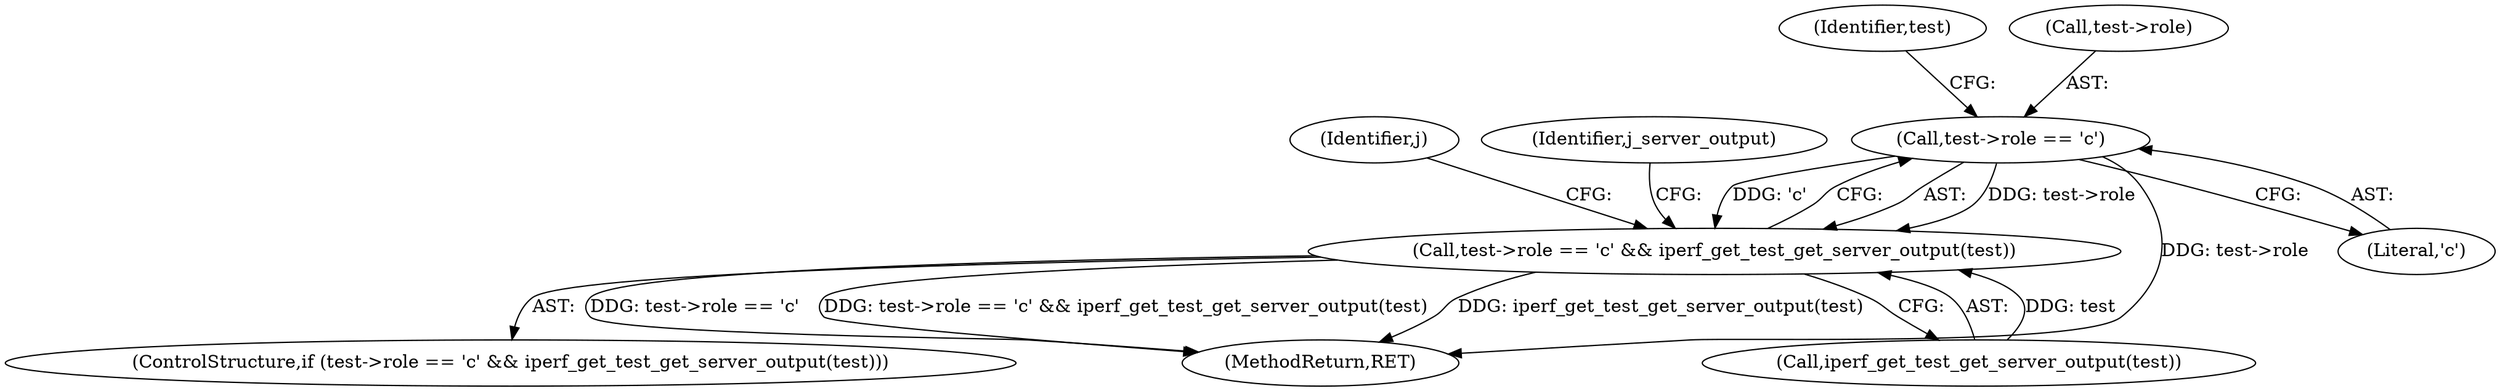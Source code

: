 digraph "0_iperf_91f2fa59e8ed80dfbf400add0164ee0e508e412a_48@pointer" {
"1000463" [label="(Call,test->role == 'c')"];
"1000462" [label="(Call,test->role == 'c' && iperf_get_test_get_server_output(test))"];
"1000507" [label="(Identifier,j)"];
"1000463" [label="(Call,test->role == 'c')"];
"1000510" [label="(MethodReturn,RET)"];
"1000472" [label="(Identifier,j_server_output)"];
"1000469" [label="(Identifier,test)"];
"1000467" [label="(Literal,'c')"];
"1000461" [label="(ControlStructure,if (test->role == 'c' && iperf_get_test_get_server_output(test)))"];
"1000464" [label="(Call,test->role)"];
"1000462" [label="(Call,test->role == 'c' && iperf_get_test_get_server_output(test))"];
"1000468" [label="(Call,iperf_get_test_get_server_output(test))"];
"1000463" -> "1000462"  [label="AST: "];
"1000463" -> "1000467"  [label="CFG: "];
"1000464" -> "1000463"  [label="AST: "];
"1000467" -> "1000463"  [label="AST: "];
"1000469" -> "1000463"  [label="CFG: "];
"1000462" -> "1000463"  [label="CFG: "];
"1000463" -> "1000510"  [label="DDG: test->role"];
"1000463" -> "1000462"  [label="DDG: test->role"];
"1000463" -> "1000462"  [label="DDG: 'c'"];
"1000462" -> "1000461"  [label="AST: "];
"1000462" -> "1000468"  [label="CFG: "];
"1000468" -> "1000462"  [label="AST: "];
"1000472" -> "1000462"  [label="CFG: "];
"1000507" -> "1000462"  [label="CFG: "];
"1000462" -> "1000510"  [label="DDG: iperf_get_test_get_server_output(test)"];
"1000462" -> "1000510"  [label="DDG: test->role == 'c'"];
"1000462" -> "1000510"  [label="DDG: test->role == 'c' && iperf_get_test_get_server_output(test)"];
"1000468" -> "1000462"  [label="DDG: test"];
}
